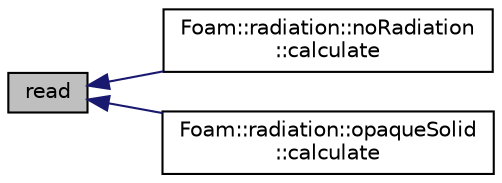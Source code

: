 digraph "read"
{
  bgcolor="transparent";
  edge [fontname="Helvetica",fontsize="10",labelfontname="Helvetica",labelfontsize="10"];
  node [fontname="Helvetica",fontsize="10",shape=record];
  rankdir="LR";
  Node1 [label="read",height=0.2,width=0.4,color="black", fillcolor="grey75", style="filled" fontcolor="black"];
  Node1 -> Node2 [dir="back",color="midnightblue",fontsize="10",style="solid",fontname="Helvetica"];
  Node2 [label="Foam::radiation::noRadiation\l::calculate",height=0.2,width=0.4,color="black",URL="$classFoam_1_1radiation_1_1noRadiation.html#afe1d8348c24e6589bc7c0b3f689316a7",tooltip="Solve radiation equation(s) "];
  Node1 -> Node3 [dir="back",color="midnightblue",fontsize="10",style="solid",fontname="Helvetica"];
  Node3 [label="Foam::radiation::opaqueSolid\l::calculate",height=0.2,width=0.4,color="black",URL="$classFoam_1_1radiation_1_1opaqueSolid.html#afe1d8348c24e6589bc7c0b3f689316a7",tooltip="Solve radiation equation(s) "];
}
